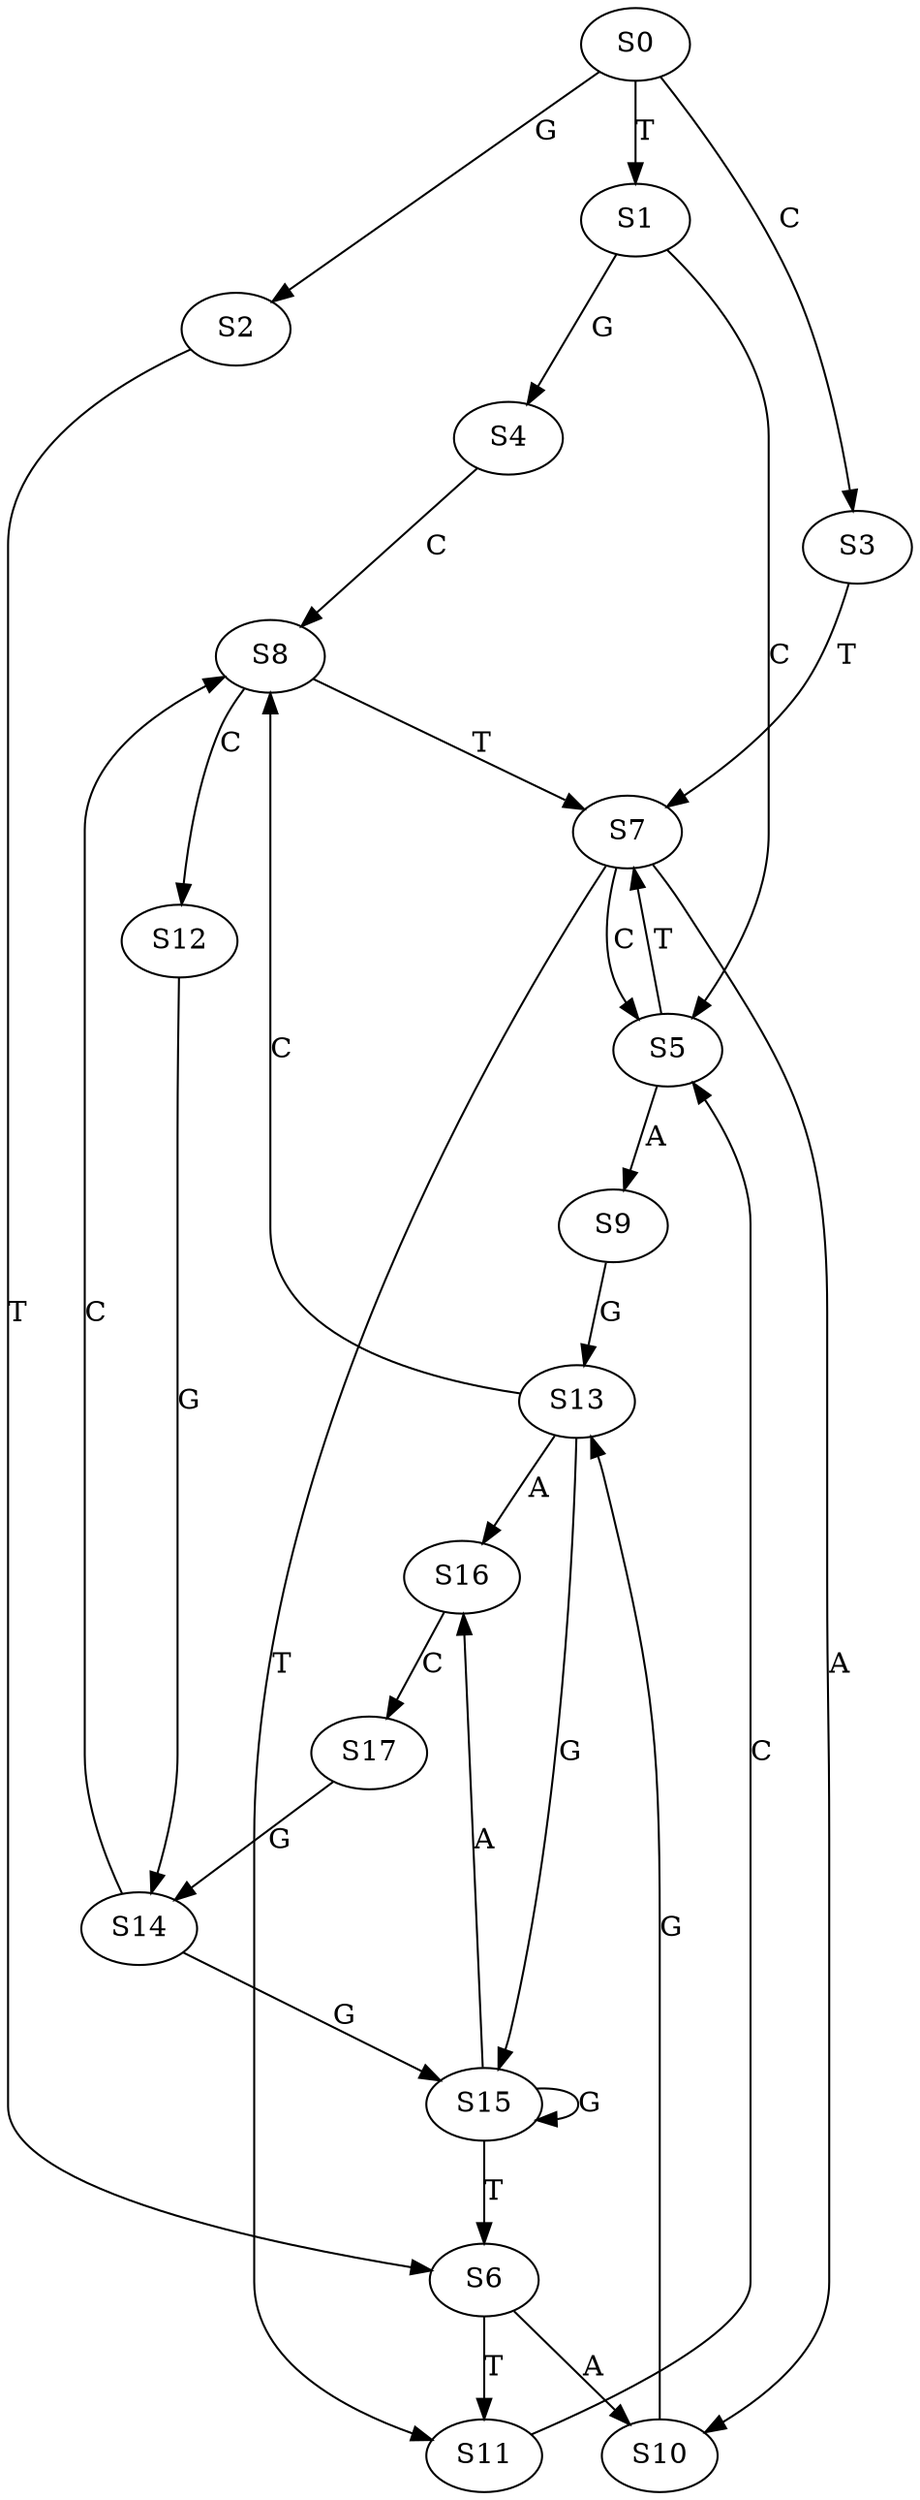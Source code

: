 strict digraph  {
	S0 -> S1 [ label = T ];
	S0 -> S2 [ label = G ];
	S0 -> S3 [ label = C ];
	S1 -> S4 [ label = G ];
	S1 -> S5 [ label = C ];
	S2 -> S6 [ label = T ];
	S3 -> S7 [ label = T ];
	S4 -> S8 [ label = C ];
	S5 -> S9 [ label = A ];
	S5 -> S7 [ label = T ];
	S6 -> S10 [ label = A ];
	S6 -> S11 [ label = T ];
	S7 -> S11 [ label = T ];
	S7 -> S5 [ label = C ];
	S7 -> S10 [ label = A ];
	S8 -> S12 [ label = C ];
	S8 -> S7 [ label = T ];
	S9 -> S13 [ label = G ];
	S10 -> S13 [ label = G ];
	S11 -> S5 [ label = C ];
	S12 -> S14 [ label = G ];
	S13 -> S15 [ label = G ];
	S13 -> S8 [ label = C ];
	S13 -> S16 [ label = A ];
	S14 -> S8 [ label = C ];
	S14 -> S15 [ label = G ];
	S15 -> S16 [ label = A ];
	S15 -> S6 [ label = T ];
	S15 -> S15 [ label = G ];
	S16 -> S17 [ label = C ];
	S17 -> S14 [ label = G ];
}
